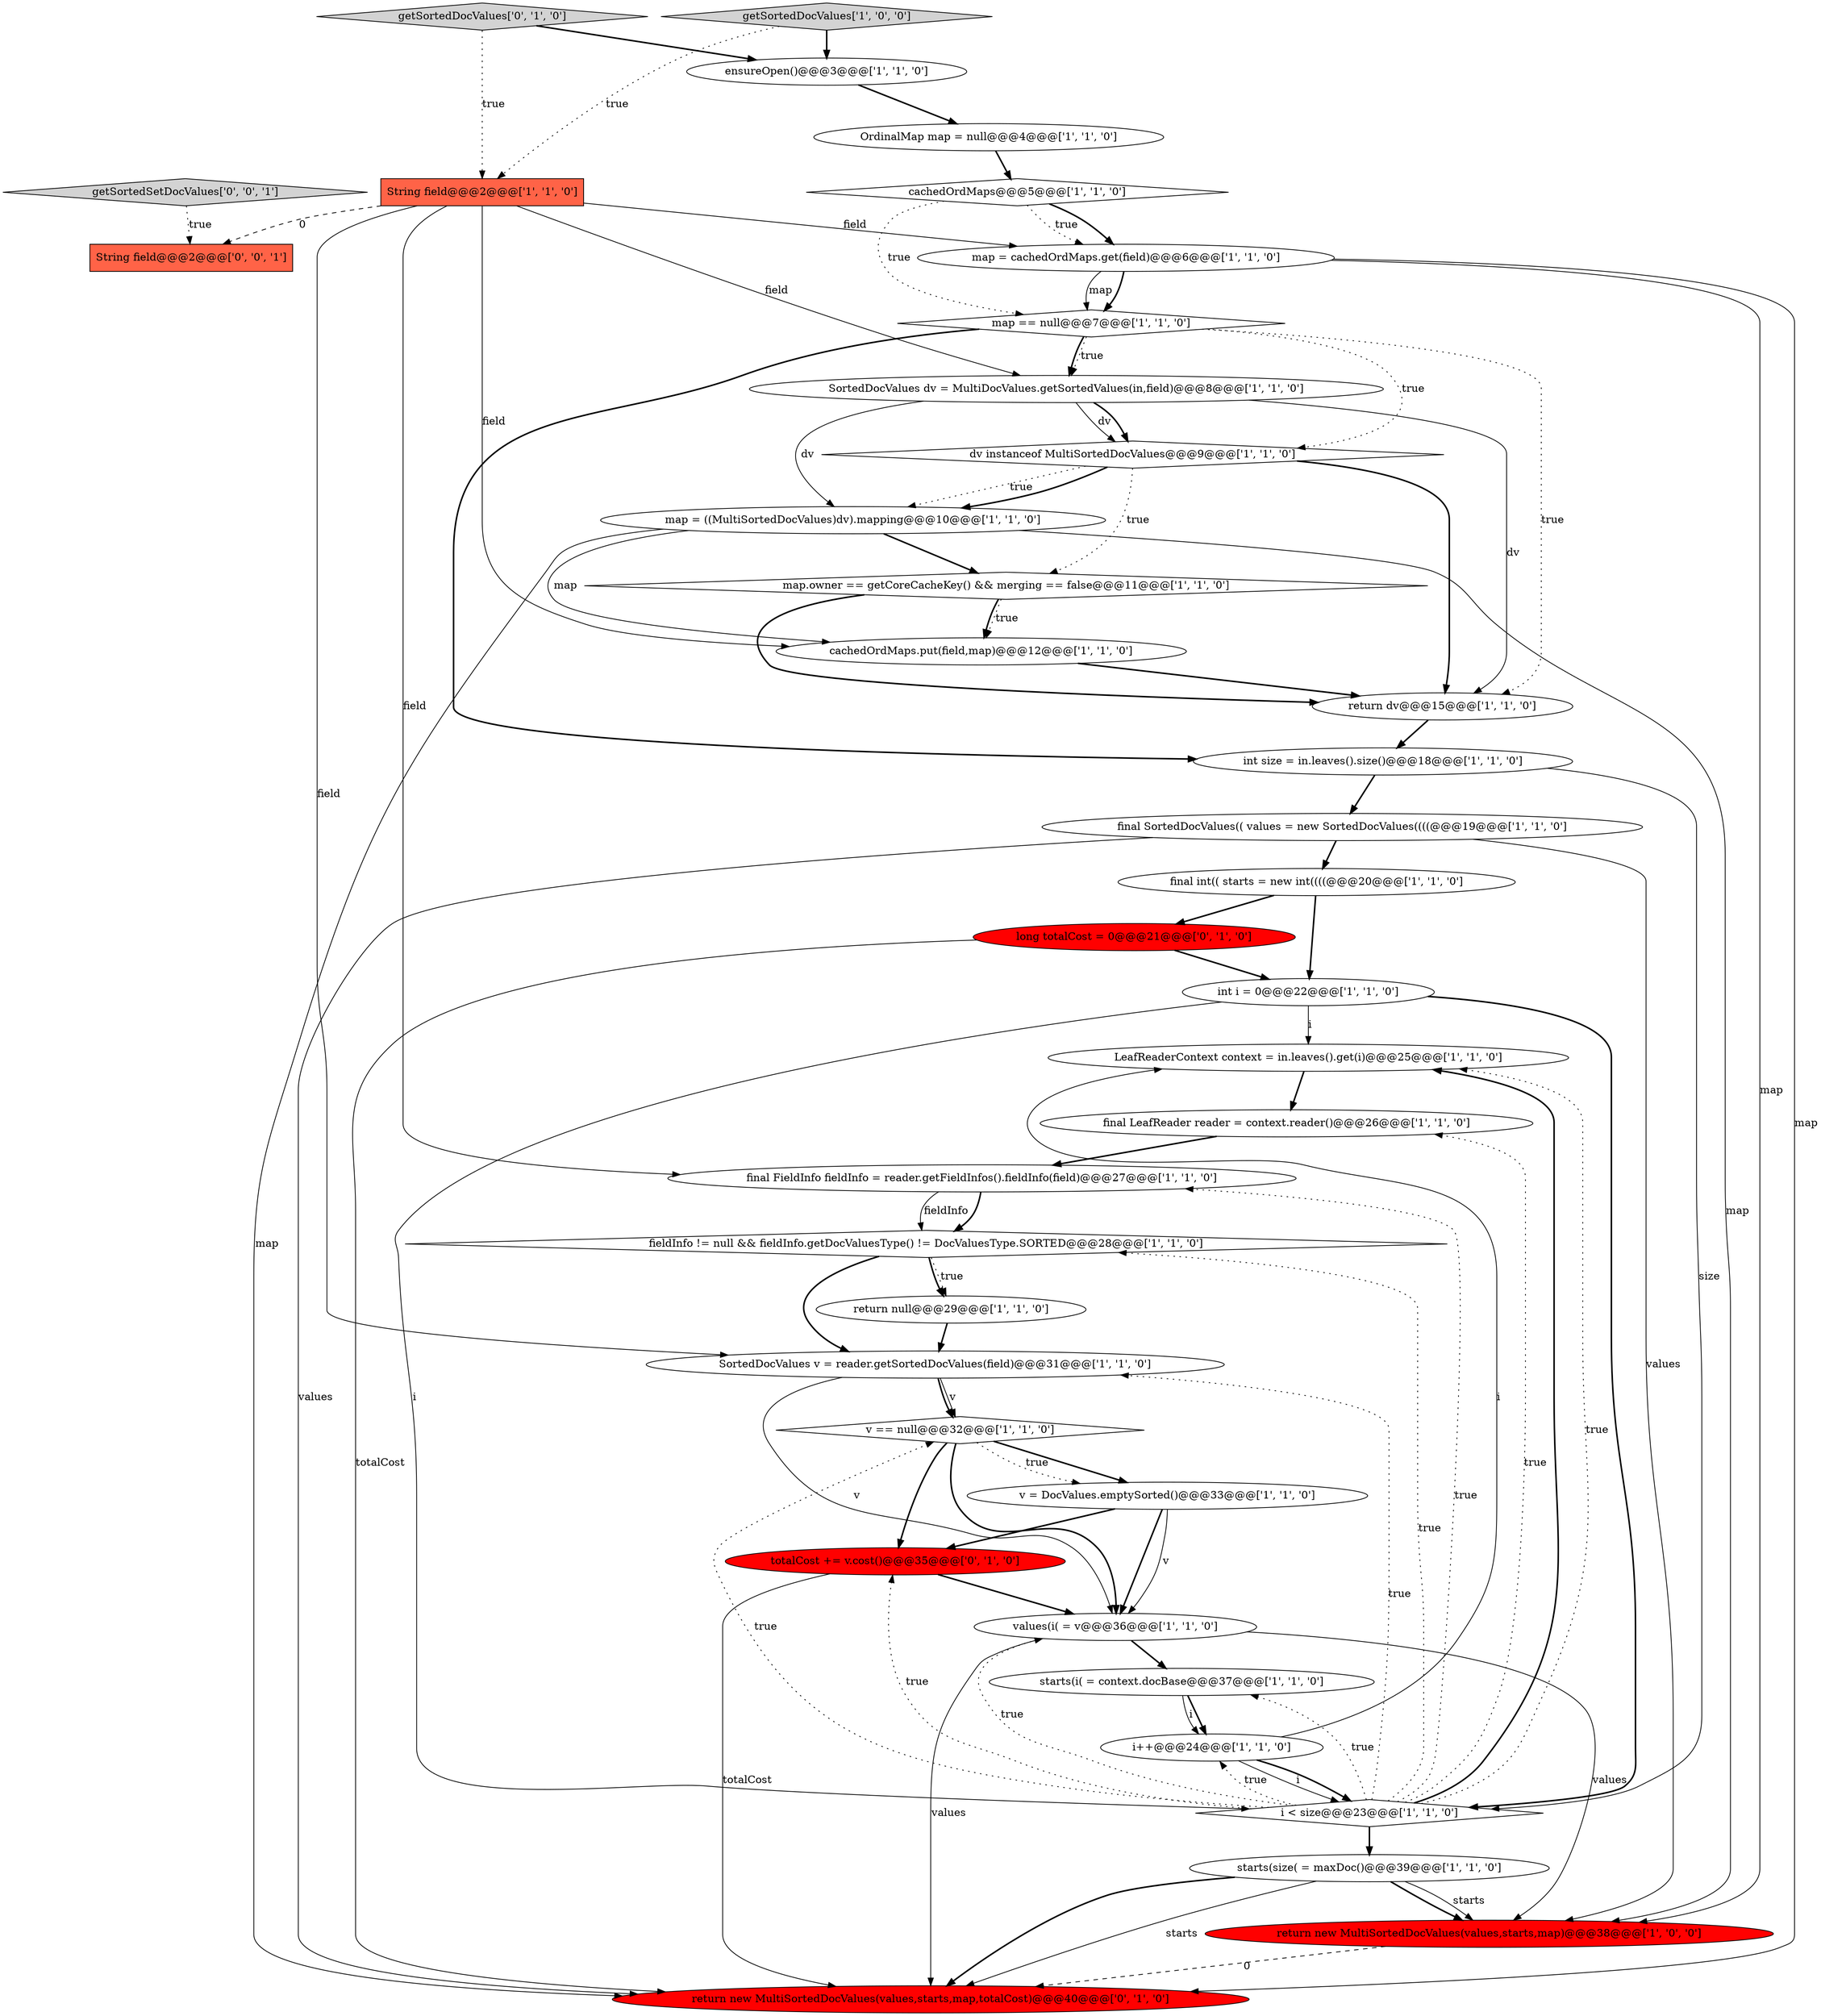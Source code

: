 digraph {
30 [style = filled, label = "starts(size( = maxDoc()@@@39@@@['1', '1', '0']", fillcolor = white, shape = ellipse image = "AAA0AAABBB1BBB"];
9 [style = filled, label = "SortedDocValues v = reader.getSortedDocValues(field)@@@31@@@['1', '1', '0']", fillcolor = white, shape = ellipse image = "AAA0AAABBB1BBB"];
29 [style = filled, label = "dv instanceof MultiSortedDocValues@@@9@@@['1', '1', '0']", fillcolor = white, shape = diamond image = "AAA0AAABBB1BBB"];
14 [style = filled, label = "final LeafReader reader = context.reader()@@@26@@@['1', '1', '0']", fillcolor = white, shape = ellipse image = "AAA0AAABBB1BBB"];
24 [style = filled, label = "LeafReaderContext context = in.leaves().get(i)@@@25@@@['1', '1', '0']", fillcolor = white, shape = ellipse image = "AAA0AAABBB1BBB"];
4 [style = filled, label = "String field@@@2@@@['1', '1', '0']", fillcolor = tomato, shape = box image = "AAA0AAABBB1BBB"];
33 [style = filled, label = "long totalCost = 0@@@21@@@['0', '1', '0']", fillcolor = red, shape = ellipse image = "AAA1AAABBB2BBB"];
3 [style = filled, label = "final int(( starts = new int((((@@@20@@@['1', '1', '0']", fillcolor = white, shape = ellipse image = "AAA0AAABBB1BBB"];
36 [style = filled, label = "getSortedSetDocValues['0', '0', '1']", fillcolor = lightgray, shape = diamond image = "AAA0AAABBB3BBB"];
28 [style = filled, label = "return new MultiSortedDocValues(values,starts,map)@@@38@@@['1', '0', '0']", fillcolor = red, shape = ellipse image = "AAA1AAABBB1BBB"];
34 [style = filled, label = "return new MultiSortedDocValues(values,starts,map,totalCost)@@@40@@@['0', '1', '0']", fillcolor = red, shape = ellipse image = "AAA1AAABBB2BBB"];
25 [style = filled, label = "i < size@@@23@@@['1', '1', '0']", fillcolor = white, shape = diamond image = "AAA0AAABBB1BBB"];
5 [style = filled, label = "v = DocValues.emptySorted()@@@33@@@['1', '1', '0']", fillcolor = white, shape = ellipse image = "AAA0AAABBB1BBB"];
19 [style = filled, label = "return null@@@29@@@['1', '1', '0']", fillcolor = white, shape = ellipse image = "AAA0AAABBB1BBB"];
16 [style = filled, label = "int i = 0@@@22@@@['1', '1', '0']", fillcolor = white, shape = ellipse image = "AAA0AAABBB1BBB"];
11 [style = filled, label = "OrdinalMap map = null@@@4@@@['1', '1', '0']", fillcolor = white, shape = ellipse image = "AAA0AAABBB1BBB"];
23 [style = filled, label = "return dv@@@15@@@['1', '1', '0']", fillcolor = white, shape = ellipse image = "AAA0AAABBB1BBB"];
7 [style = filled, label = "starts(i( = context.docBase@@@37@@@['1', '1', '0']", fillcolor = white, shape = ellipse image = "AAA0AAABBB1BBB"];
32 [style = filled, label = "totalCost += v.cost()@@@35@@@['0', '1', '0']", fillcolor = red, shape = ellipse image = "AAA1AAABBB2BBB"];
2 [style = filled, label = "cachedOrdMaps.put(field,map)@@@12@@@['1', '1', '0']", fillcolor = white, shape = ellipse image = "AAA0AAABBB1BBB"];
27 [style = filled, label = "final SortedDocValues(( values = new SortedDocValues((((@@@19@@@['1', '1', '0']", fillcolor = white, shape = ellipse image = "AAA0AAABBB1BBB"];
15 [style = filled, label = "fieldInfo != null && fieldInfo.getDocValuesType() != DocValuesType.SORTED@@@28@@@['1', '1', '0']", fillcolor = white, shape = diamond image = "AAA0AAABBB1BBB"];
1 [style = filled, label = "map = cachedOrdMaps.get(field)@@@6@@@['1', '1', '0']", fillcolor = white, shape = ellipse image = "AAA0AAABBB1BBB"];
17 [style = filled, label = "v == null@@@32@@@['1', '1', '0']", fillcolor = white, shape = diamond image = "AAA0AAABBB1BBB"];
26 [style = filled, label = "map = ((MultiSortedDocValues)dv).mapping@@@10@@@['1', '1', '0']", fillcolor = white, shape = ellipse image = "AAA0AAABBB1BBB"];
21 [style = filled, label = "values(i( = v@@@36@@@['1', '1', '0']", fillcolor = white, shape = ellipse image = "AAA0AAABBB1BBB"];
6 [style = filled, label = "map == null@@@7@@@['1', '1', '0']", fillcolor = white, shape = diamond image = "AAA0AAABBB1BBB"];
12 [style = filled, label = "final FieldInfo fieldInfo = reader.getFieldInfos().fieldInfo(field)@@@27@@@['1', '1', '0']", fillcolor = white, shape = ellipse image = "AAA0AAABBB1BBB"];
31 [style = filled, label = "getSortedDocValues['0', '1', '0']", fillcolor = lightgray, shape = diamond image = "AAA0AAABBB2BBB"];
22 [style = filled, label = "ensureOpen()@@@3@@@['1', '1', '0']", fillcolor = white, shape = ellipse image = "AAA0AAABBB1BBB"];
35 [style = filled, label = "String field@@@2@@@['0', '0', '1']", fillcolor = tomato, shape = box image = "AAA0AAABBB3BBB"];
8 [style = filled, label = "int size = in.leaves().size()@@@18@@@['1', '1', '0']", fillcolor = white, shape = ellipse image = "AAA0AAABBB1BBB"];
10 [style = filled, label = "SortedDocValues dv = MultiDocValues.getSortedValues(in,field)@@@8@@@['1', '1', '0']", fillcolor = white, shape = ellipse image = "AAA0AAABBB1BBB"];
13 [style = filled, label = "cachedOrdMaps@@@5@@@['1', '1', '0']", fillcolor = white, shape = diamond image = "AAA0AAABBB1BBB"];
18 [style = filled, label = "map.owner == getCoreCacheKey() && merging == false@@@11@@@['1', '1', '0']", fillcolor = white, shape = diamond image = "AAA0AAABBB1BBB"];
20 [style = filled, label = "getSortedDocValues['1', '0', '0']", fillcolor = lightgray, shape = diamond image = "AAA0AAABBB1BBB"];
0 [style = filled, label = "i++@@@24@@@['1', '1', '0']", fillcolor = white, shape = ellipse image = "AAA0AAABBB1BBB"];
25->30 [style = bold, label=""];
28->34 [style = dashed, label="0"];
3->16 [style = bold, label=""];
29->26 [style = dotted, label="true"];
13->1 [style = bold, label=""];
27->34 [style = solid, label="values"];
2->23 [style = bold, label=""];
30->28 [style = bold, label=""];
10->23 [style = solid, label="dv"];
19->9 [style = bold, label=""];
0->25 [style = bold, label=""];
11->13 [style = bold, label=""];
30->28 [style = solid, label="starts"];
8->27 [style = bold, label=""];
17->21 [style = bold, label=""];
9->21 [style = solid, label="v"];
25->21 [style = dotted, label="true"];
0->25 [style = solid, label="i"];
13->6 [style = dotted, label="true"];
17->5 [style = bold, label=""];
29->18 [style = dotted, label="true"];
33->16 [style = bold, label=""];
25->32 [style = dotted, label="true"];
1->28 [style = solid, label="map"];
25->12 [style = dotted, label="true"];
9->17 [style = bold, label=""];
7->0 [style = bold, label=""];
30->34 [style = bold, label=""];
26->2 [style = solid, label="map"];
3->33 [style = bold, label=""];
29->23 [style = bold, label=""];
23->8 [style = bold, label=""];
26->34 [style = solid, label="map"];
29->26 [style = bold, label=""];
8->25 [style = solid, label="size"];
5->21 [style = bold, label=""];
25->24 [style = bold, label=""];
25->15 [style = dotted, label="true"];
5->21 [style = solid, label="v"];
15->9 [style = bold, label=""];
6->29 [style = dotted, label="true"];
4->2 [style = solid, label="field"];
21->7 [style = bold, label=""];
22->11 [style = bold, label=""];
30->34 [style = solid, label="starts"];
4->35 [style = dashed, label="0"];
4->9 [style = solid, label="field"];
18->23 [style = bold, label=""];
10->29 [style = solid, label="dv"];
4->12 [style = solid, label="field"];
25->24 [style = dotted, label="true"];
26->28 [style = solid, label="map"];
15->19 [style = bold, label=""];
25->7 [style = dotted, label="true"];
27->28 [style = solid, label="values"];
5->32 [style = bold, label=""];
6->10 [style = dotted, label="true"];
1->6 [style = bold, label=""];
4->10 [style = solid, label="field"];
33->34 [style = solid, label="totalCost"];
20->4 [style = dotted, label="true"];
6->10 [style = bold, label=""];
9->17 [style = solid, label="v"];
1->34 [style = solid, label="map"];
10->26 [style = solid, label="dv"];
18->2 [style = dotted, label="true"];
32->34 [style = solid, label="totalCost"];
32->21 [style = bold, label=""];
31->22 [style = bold, label=""];
27->3 [style = bold, label=""];
12->15 [style = bold, label=""];
21->34 [style = solid, label="values"];
6->23 [style = dotted, label="true"];
7->0 [style = solid, label="i"];
25->0 [style = dotted, label="true"];
16->25 [style = bold, label=""];
25->14 [style = dotted, label="true"];
17->32 [style = bold, label=""];
18->2 [style = bold, label=""];
16->25 [style = solid, label="i"];
24->14 [style = bold, label=""];
20->22 [style = bold, label=""];
1->6 [style = solid, label="map"];
13->1 [style = dotted, label="true"];
12->15 [style = solid, label="fieldInfo"];
25->9 [style = dotted, label="true"];
10->29 [style = bold, label=""];
25->17 [style = dotted, label="true"];
15->19 [style = dotted, label="true"];
14->12 [style = bold, label=""];
6->8 [style = bold, label=""];
0->24 [style = solid, label="i"];
4->1 [style = solid, label="field"];
16->24 [style = solid, label="i"];
36->35 [style = dotted, label="true"];
21->28 [style = solid, label="values"];
31->4 [style = dotted, label="true"];
26->18 [style = bold, label=""];
17->5 [style = dotted, label="true"];
}
